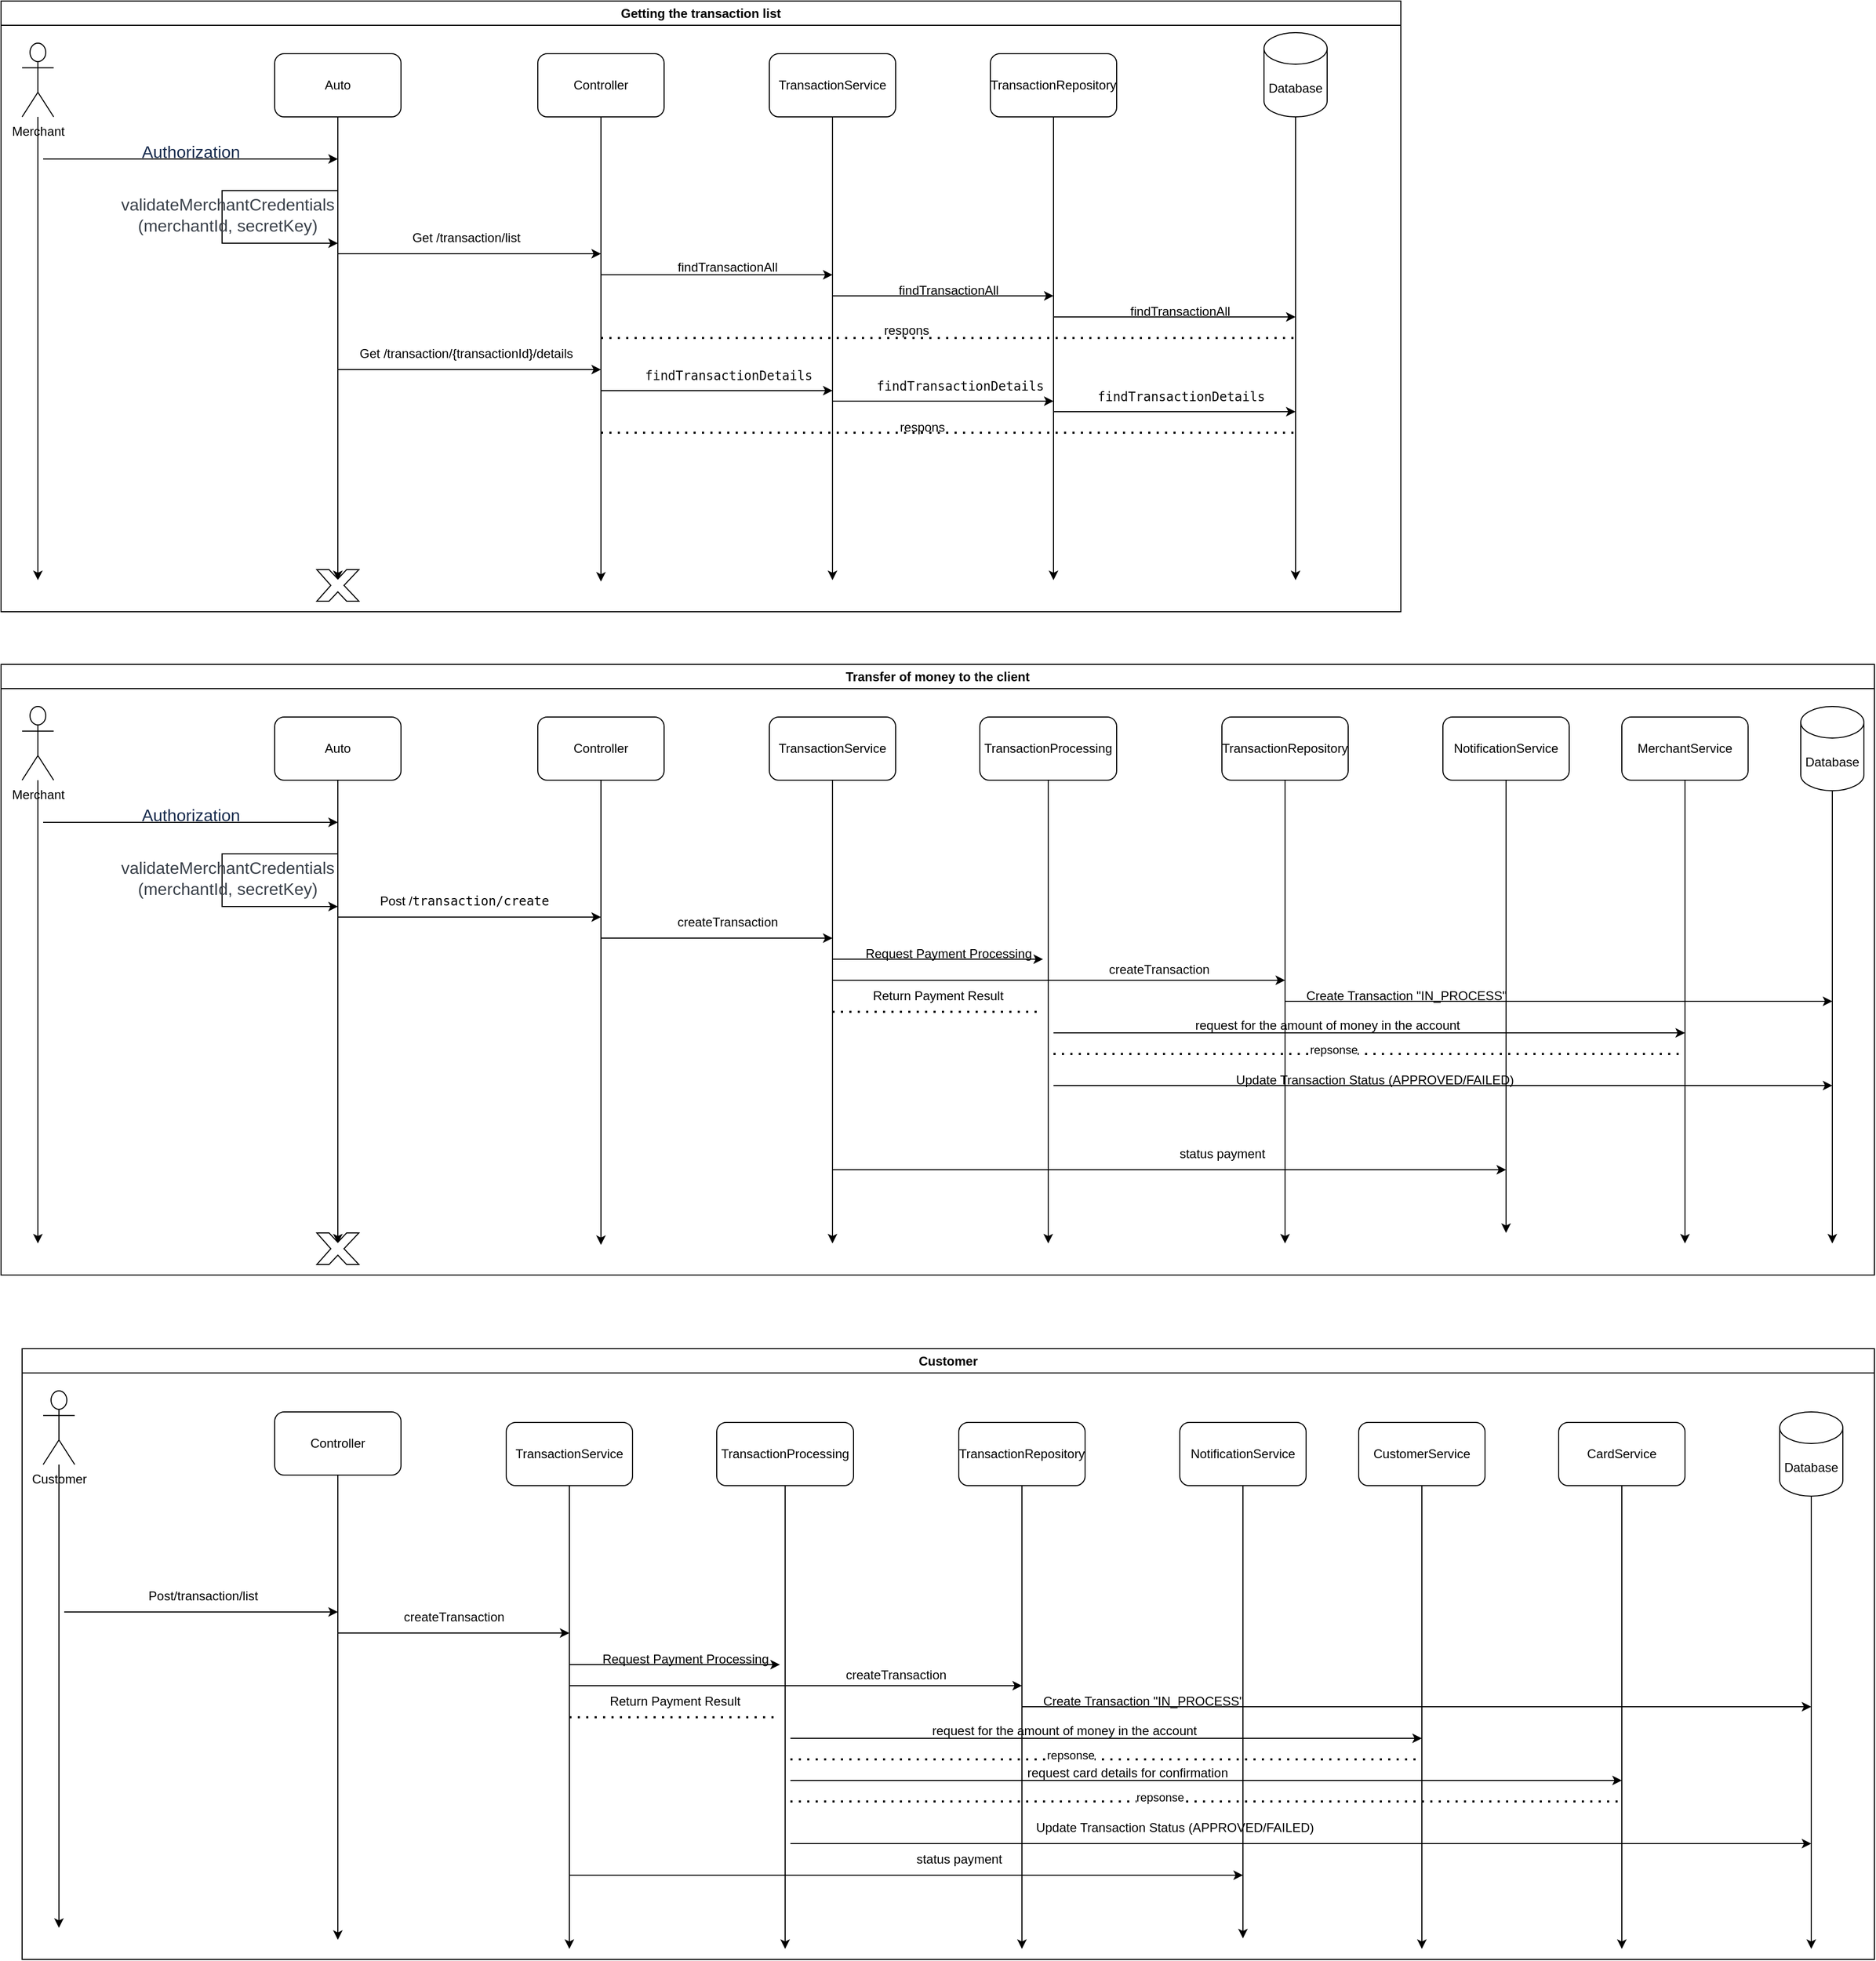 <mxfile version="24.4.10" type="github">
  <diagram name="Страница — 1" id="dck_PPNniWJRSvn3GiIa">
    <mxGraphModel dx="1960" dy="1187" grid="1" gridSize="10" guides="1" tooltips="1" connect="1" arrows="1" fold="1" page="1" pageScale="1" pageWidth="3300" pageHeight="4681" math="0" shadow="0">
      <root>
        <mxCell id="0" />
        <mxCell id="1" parent="0" />
        <mxCell id="N8myaAi9Uneec-U7RVz3-14" style="edgeStyle=orthogonalEdgeStyle;rounded=0;orthogonalLoop=1;jettySize=auto;html=1;" edge="1" parent="1" source="N8myaAi9Uneec-U7RVz3-1">
          <mxGeometry relative="1" as="geometry">
            <mxPoint x="590" y="561.379" as="targetPoint" />
          </mxGeometry>
        </mxCell>
        <mxCell id="N8myaAi9Uneec-U7RVz3-1" value="Controller" style="rounded=1;whiteSpace=wrap;html=1;" vertex="1" parent="1">
          <mxGeometry x="530" y="60" width="120" height="60" as="geometry" />
        </mxCell>
        <mxCell id="N8myaAi9Uneec-U7RVz3-8" style="edgeStyle=orthogonalEdgeStyle;rounded=0;orthogonalLoop=1;jettySize=auto;html=1;" edge="1" parent="1" source="N8myaAi9Uneec-U7RVz3-2">
          <mxGeometry relative="1" as="geometry">
            <mxPoint x="340" y="560" as="targetPoint" />
          </mxGeometry>
        </mxCell>
        <mxCell id="N8myaAi9Uneec-U7RVz3-2" value="Auto" style="rounded=1;whiteSpace=wrap;html=1;" vertex="1" parent="1">
          <mxGeometry x="280" y="60" width="120" height="60" as="geometry" />
        </mxCell>
        <mxCell id="N8myaAi9Uneec-U7RVz3-7" style="edgeStyle=orthogonalEdgeStyle;rounded=0;orthogonalLoop=1;jettySize=auto;html=1;" edge="1" parent="1" source="N8myaAi9Uneec-U7RVz3-3">
          <mxGeometry relative="1" as="geometry">
            <mxPoint x="55" y="560" as="targetPoint" />
          </mxGeometry>
        </mxCell>
        <mxCell id="N8myaAi9Uneec-U7RVz3-3" value="Merchant" style="shape=umlActor;verticalLabelPosition=bottom;verticalAlign=top;html=1;outlineConnect=0;" vertex="1" parent="1">
          <mxGeometry x="40" y="50" width="30" height="70" as="geometry" />
        </mxCell>
        <mxCell id="N8myaAi9Uneec-U7RVz3-9" value="" style="endArrow=classic;html=1;rounded=0;" edge="1" parent="1">
          <mxGeometry width="50" height="50" relative="1" as="geometry">
            <mxPoint x="60" y="160" as="sourcePoint" />
            <mxPoint x="340" y="160" as="targetPoint" />
          </mxGeometry>
        </mxCell>
        <mxCell id="N8myaAi9Uneec-U7RVz3-11" value="&lt;span style=&quot;font-size:12.0pt;line-height:&lt;br/&gt;115%;font-family:&amp;quot;Arial&amp;quot;,sans-serif;mso-fareast-font-family:Arial;color:#172B4D;&lt;br/&gt;mso-ansi-language:EN;mso-fareast-language:RU;mso-bidi-language:AR-SA&quot; lang=&quot;EN&quot;&gt;Authorization&lt;/span&gt;" style="text;html=1;align=center;verticalAlign=middle;resizable=0;points=[];autosize=1;strokeColor=none;fillColor=none;" vertex="1" parent="1">
          <mxGeometry x="140" y="138" width="120" height="30" as="geometry" />
        </mxCell>
        <mxCell id="N8myaAi9Uneec-U7RVz3-12" value="" style="endArrow=classic;html=1;rounded=0;" edge="1" parent="1">
          <mxGeometry width="50" height="50" relative="1" as="geometry">
            <mxPoint x="340" y="190" as="sourcePoint" />
            <mxPoint x="340" y="240" as="targetPoint" />
            <Array as="points">
              <mxPoint x="230" y="190" />
              <mxPoint x="230" y="210" />
              <mxPoint x="230" y="240" />
            </Array>
          </mxGeometry>
        </mxCell>
        <mxCell id="N8myaAi9Uneec-U7RVz3-13" value="&lt;span data-lucid-content=&quot;{&amp;quot;t&amp;quot;:&amp;quot;validateMerchantCredentials\n(merchantId, secretKey)&amp;quot;,&amp;quot;m&amp;quot;:[{&amp;quot;s&amp;quot;:0,&amp;quot;n&amp;quot;:&amp;quot;a&amp;quot;,&amp;quot;v&amp;quot;:&amp;quot;center&amp;quot;},{&amp;quot;s&amp;quot;:0,&amp;quot;n&amp;quot;:&amp;quot;s&amp;quot;,&amp;quot;v&amp;quot;:21.333,&amp;quot;e&amp;quot;:51},{&amp;quot;s&amp;quot;:28,&amp;quot;n&amp;quot;:&amp;quot;a&amp;quot;,&amp;quot;v&amp;quot;:&amp;quot;center&amp;quot;},{&amp;quot;s&amp;quot;:0,&amp;quot;n&amp;quot;:&amp;quot;c&amp;quot;,&amp;quot;v&amp;quot;:&amp;quot;#3a414aff&amp;quot;,&amp;quot;e&amp;quot;:51}]}&quot; data-lucid-type=&quot;application/vnd.lucid.text&quot;&gt;&lt;span style=&quot;color:#3a414a;font-size:16.0px;&quot;&gt;validateMerchantCredentials&lt;br&gt;&lt;/span&gt;&lt;span style=&quot;color:#3a414a;font-size:16.0px;&quot;&gt;(merchantId, secretKey)&lt;/span&gt;&lt;/span&gt;" style="text;html=1;align=center;verticalAlign=middle;resizable=0;points=[];autosize=1;strokeColor=none;fillColor=none;" vertex="1" parent="1">
          <mxGeometry x="120" y="188" width="230" height="50" as="geometry" />
        </mxCell>
        <mxCell id="N8myaAi9Uneec-U7RVz3-15" value="" style="endArrow=classic;html=1;rounded=0;" edge="1" parent="1">
          <mxGeometry width="50" height="50" relative="1" as="geometry">
            <mxPoint x="340" y="250" as="sourcePoint" />
            <mxPoint x="590" y="250" as="targetPoint" />
          </mxGeometry>
        </mxCell>
        <mxCell id="N8myaAi9Uneec-U7RVz3-16" value="&lt;div style=&quot;background-color: rgb(255, 255, 255);&quot;&gt;&lt;pre style=&quot;&quot;&gt;&lt;font style=&quot;&quot; face=&quot;Helvetica&quot;&gt; Get /transaction/list&lt;/font&gt;&lt;/pre&gt;&lt;/div&gt;" style="text;html=1;align=center;verticalAlign=middle;resizable=0;points=[];autosize=1;strokeColor=none;fillColor=none;" vertex="1" parent="1">
          <mxGeometry x="395" y="210" width="130" height="50" as="geometry" />
        </mxCell>
        <mxCell id="N8myaAi9Uneec-U7RVz3-18" style="edgeStyle=orthogonalEdgeStyle;rounded=0;orthogonalLoop=1;jettySize=auto;html=1;" edge="1" parent="1" source="N8myaAi9Uneec-U7RVz3-17">
          <mxGeometry relative="1" as="geometry">
            <mxPoint x="810" y="560" as="targetPoint" />
          </mxGeometry>
        </mxCell>
        <mxCell id="N8myaAi9Uneec-U7RVz3-17" value="TransactionService" style="rounded=1;whiteSpace=wrap;html=1;" vertex="1" parent="1">
          <mxGeometry x="750" y="60" width="120" height="60" as="geometry" />
        </mxCell>
        <mxCell id="N8myaAi9Uneec-U7RVz3-19" value="" style="endArrow=classic;html=1;rounded=0;" edge="1" parent="1">
          <mxGeometry width="50" height="50" relative="1" as="geometry">
            <mxPoint x="590" y="270" as="sourcePoint" />
            <mxPoint x="810" y="270" as="targetPoint" />
          </mxGeometry>
        </mxCell>
        <mxCell id="N8myaAi9Uneec-U7RVz3-20" value="findTransactionAll" style="text;html=1;align=center;verticalAlign=middle;resizable=0;points=[];autosize=1;strokeColor=none;fillColor=none;" vertex="1" parent="1">
          <mxGeometry x="650" y="248" width="120" height="30" as="geometry" />
        </mxCell>
        <mxCell id="N8myaAi9Uneec-U7RVz3-22" style="edgeStyle=orthogonalEdgeStyle;rounded=0;orthogonalLoop=1;jettySize=auto;html=1;" edge="1" parent="1" source="N8myaAi9Uneec-U7RVz3-21">
          <mxGeometry relative="1" as="geometry">
            <mxPoint x="1020" y="560" as="targetPoint" />
          </mxGeometry>
        </mxCell>
        <mxCell id="N8myaAi9Uneec-U7RVz3-21" value="TransactionRepository" style="rounded=1;whiteSpace=wrap;html=1;" vertex="1" parent="1">
          <mxGeometry x="960" y="60" width="120" height="60" as="geometry" />
        </mxCell>
        <mxCell id="N8myaAi9Uneec-U7RVz3-23" value="" style="endArrow=classic;html=1;rounded=0;" edge="1" parent="1">
          <mxGeometry width="50" height="50" relative="1" as="geometry">
            <mxPoint x="810" y="290" as="sourcePoint" />
            <mxPoint x="1020" y="290" as="targetPoint" />
          </mxGeometry>
        </mxCell>
        <mxCell id="N8myaAi9Uneec-U7RVz3-24" value="findTransactionAll" style="text;html=1;align=center;verticalAlign=middle;resizable=0;points=[];autosize=1;strokeColor=none;fillColor=none;" vertex="1" parent="1">
          <mxGeometry x="860" y="270" width="120" height="30" as="geometry" />
        </mxCell>
        <mxCell id="N8myaAi9Uneec-U7RVz3-26" style="edgeStyle=orthogonalEdgeStyle;rounded=0;orthogonalLoop=1;jettySize=auto;html=1;" edge="1" parent="1" source="N8myaAi9Uneec-U7RVz3-25">
          <mxGeometry relative="1" as="geometry">
            <mxPoint x="1250" y="560" as="targetPoint" />
          </mxGeometry>
        </mxCell>
        <mxCell id="N8myaAi9Uneec-U7RVz3-25" value="Database" style="shape=cylinder3;whiteSpace=wrap;html=1;boundedLbl=1;backgroundOutline=1;size=15;" vertex="1" parent="1">
          <mxGeometry x="1220" y="40" width="60" height="80" as="geometry" />
        </mxCell>
        <mxCell id="N8myaAi9Uneec-U7RVz3-27" value="" style="endArrow=classic;html=1;rounded=0;" edge="1" parent="1">
          <mxGeometry width="50" height="50" relative="1" as="geometry">
            <mxPoint x="1020" y="310" as="sourcePoint" />
            <mxPoint x="1250" y="310" as="targetPoint" />
          </mxGeometry>
        </mxCell>
        <mxCell id="N8myaAi9Uneec-U7RVz3-28" value="findTransactionAll" style="text;html=1;align=center;verticalAlign=middle;resizable=0;points=[];autosize=1;strokeColor=none;fillColor=none;" vertex="1" parent="1">
          <mxGeometry x="1080" y="290" width="120" height="30" as="geometry" />
        </mxCell>
        <mxCell id="N8myaAi9Uneec-U7RVz3-29" value="" style="endArrow=none;dashed=1;html=1;dashPattern=1 3;strokeWidth=2;rounded=0;" edge="1" parent="1">
          <mxGeometry width="50" height="50" relative="1" as="geometry">
            <mxPoint x="590" y="330" as="sourcePoint" />
            <mxPoint x="1250" y="330" as="targetPoint" />
          </mxGeometry>
        </mxCell>
        <mxCell id="N8myaAi9Uneec-U7RVz3-30" value="respons" style="text;html=1;align=center;verticalAlign=middle;resizable=0;points=[];autosize=1;strokeColor=none;fillColor=none;" vertex="1" parent="1">
          <mxGeometry x="845" y="308" width="70" height="30" as="geometry" />
        </mxCell>
        <mxCell id="N8myaAi9Uneec-U7RVz3-31" value="" style="endArrow=classic;html=1;rounded=0;" edge="1" parent="1">
          <mxGeometry width="50" height="50" relative="1" as="geometry">
            <mxPoint x="340" y="360" as="sourcePoint" />
            <mxPoint x="590" y="360" as="targetPoint" />
          </mxGeometry>
        </mxCell>
        <mxCell id="N8myaAi9Uneec-U7RVz3-32" value="&lt;span style=&quot;color: rgba(0, 0, 0, 0); font-family: monospace; font-size: 0px; text-align: start;&quot;&gt;%3CmxGraphModel%3E%3Croot%3E%3CmxCell%20id%3D%220%22%2F%3E%3CmxCell%20id%3D%221%22%20parent%3D%220%22%2F%3E%3CmxCell%20id%3D%222%22%20value%3D%22%26lt%3Bdiv%20style%3D%26quot%3Bbackground-color%3A%20rgb(255%2C%20255%2C%20255)%3B%26quot%3B%26gt%3B%26lt%3Bpre%20style%3D%26quot%3B%26quot%3B%26gt%3B%26lt%3Bfont%20style%3D%26quot%3B%26quot%3B%20face%3D%26quot%3BHelvetica%26quot%3B%26gt%3B%20Get%20%2Ftransaction%2Flist%26lt%3B%2Ffont%26gt%3B%26lt%3B%2Fpre%26gt%3B%26lt%3B%2Fdiv%26gt%3B%22%20style%3D%22text%3Bhtml%3D1%3Balign%3Dcenter%3BverticalAlign%3Dmiddle%3Bresizable%3D0%3Bpoints%3D%5B%5D%3Bautosize%3D1%3BstrokeColor%3Dnone%3BfillColor%3Dnone%3B%22%20vertex%3D%221%22%20parent%3D%221%22%3E%3CmxGeometry%20x%3D%22405%22%20y%3D%22370%22%20width%3D%22130%22%20height%3D%2250%22%20as%3D%22geometry%22%2F%3E%3C%2FmxCell%3E%3C%2Froot%3E%3C%2FmxGraphModel%3E&lt;/span&gt;" style="text;html=1;align=center;verticalAlign=middle;resizable=0;points=[];autosize=1;strokeColor=none;fillColor=none;" vertex="1" parent="1">
          <mxGeometry x="460" y="338" width="20" height="30" as="geometry" />
        </mxCell>
        <mxCell id="N8myaAi9Uneec-U7RVz3-33" value="&lt;div style=&quot;background-color: rgb(255, 255, 255);&quot;&gt;&lt;pre style=&quot;&quot;&gt;&lt;font face=&quot;Helvetica&quot;&gt; Get /transaction/{transactionId}/details&lt;/font&gt;&lt;/pre&gt;&lt;/div&gt;" style="text;html=1;align=center;verticalAlign=middle;resizable=0;points=[];autosize=1;strokeColor=none;fillColor=none;" vertex="1" parent="1">
          <mxGeometry x="345" y="320" width="230" height="50" as="geometry" />
        </mxCell>
        <mxCell id="N8myaAi9Uneec-U7RVz3-35" value="&lt;div style=&quot;background-color:#ffffff;color:#080808&quot;&gt;&lt;pre style=&quot;font-family:&#39;JetBrains Mono&#39;,monospace;font-size:9,8pt;&quot;&gt;findTransactionDetails&lt;/pre&gt;&lt;/div&gt;" style="text;whiteSpace=wrap;html=1;" vertex="1" parent="1">
          <mxGeometry x="630" y="340" width="180" height="60" as="geometry" />
        </mxCell>
        <mxCell id="N8myaAi9Uneec-U7RVz3-36" value="" style="endArrow=classic;html=1;rounded=0;" edge="1" parent="1">
          <mxGeometry width="50" height="50" relative="1" as="geometry">
            <mxPoint x="590" y="380" as="sourcePoint" />
            <mxPoint x="810" y="380" as="targetPoint" />
          </mxGeometry>
        </mxCell>
        <mxCell id="N8myaAi9Uneec-U7RVz3-37" value="&lt;div style=&quot;background-color:#ffffff;color:#080808&quot;&gt;&lt;pre style=&quot;font-family:&#39;JetBrains Mono&#39;,monospace;font-size:9,8pt;&quot;&gt;findTransactionDetails&lt;/pre&gt;&lt;/div&gt;" style="text;whiteSpace=wrap;html=1;" vertex="1" parent="1">
          <mxGeometry x="850" y="350" width="150" height="60" as="geometry" />
        </mxCell>
        <mxCell id="N8myaAi9Uneec-U7RVz3-38" value="" style="endArrow=classic;html=1;rounded=0;" edge="1" parent="1">
          <mxGeometry width="50" height="50" relative="1" as="geometry">
            <mxPoint x="810" y="390" as="sourcePoint" />
            <mxPoint x="1020" y="390" as="targetPoint" />
          </mxGeometry>
        </mxCell>
        <mxCell id="N8myaAi9Uneec-U7RVz3-39" value="&lt;div style=&quot;background-color:#ffffff;color:#080808&quot;&gt;&lt;pre style=&quot;font-family:&#39;JetBrains Mono&#39;,monospace;font-size:9,8pt;&quot;&gt;findTransactionDetails&lt;/pre&gt;&lt;/div&gt;" style="text;whiteSpace=wrap;html=1;" vertex="1" parent="1">
          <mxGeometry x="1060" y="360" width="180" height="60" as="geometry" />
        </mxCell>
        <mxCell id="N8myaAi9Uneec-U7RVz3-40" value="" style="endArrow=classic;html=1;rounded=0;" edge="1" parent="1">
          <mxGeometry width="50" height="50" relative="1" as="geometry">
            <mxPoint x="1020" y="400" as="sourcePoint" />
            <mxPoint x="1250" y="400" as="targetPoint" />
          </mxGeometry>
        </mxCell>
        <mxCell id="N8myaAi9Uneec-U7RVz3-41" value="" style="endArrow=none;dashed=1;html=1;dashPattern=1 3;strokeWidth=2;rounded=0;" edge="1" parent="1">
          <mxGeometry width="50" height="50" relative="1" as="geometry">
            <mxPoint x="590" y="420" as="sourcePoint" />
            <mxPoint x="1250" y="420" as="targetPoint" />
          </mxGeometry>
        </mxCell>
        <mxCell id="N8myaAi9Uneec-U7RVz3-42" value="respons" style="text;html=1;align=center;verticalAlign=middle;resizable=0;points=[];autosize=1;strokeColor=none;fillColor=none;" vertex="1" parent="1">
          <mxGeometry x="860" y="400" width="70" height="30" as="geometry" />
        </mxCell>
        <mxCell id="N8myaAi9Uneec-U7RVz3-44" value="" style="verticalLabelPosition=bottom;verticalAlign=top;html=1;shape=mxgraph.basic.x" vertex="1" parent="1">
          <mxGeometry x="320" y="550" width="40" height="30" as="geometry" />
        </mxCell>
        <mxCell id="N8myaAi9Uneec-U7RVz3-47" value="Getting the transaction list" style="swimlane;whiteSpace=wrap;html=1;" vertex="1" parent="1">
          <mxGeometry x="20" y="10" width="1330" height="580" as="geometry" />
        </mxCell>
        <mxCell id="N8myaAi9Uneec-U7RVz3-87" style="edgeStyle=orthogonalEdgeStyle;rounded=0;orthogonalLoop=1;jettySize=auto;html=1;" edge="1" parent="1" source="N8myaAi9Uneec-U7RVz3-88">
          <mxGeometry relative="1" as="geometry">
            <mxPoint x="590" y="1191.379" as="targetPoint" />
          </mxGeometry>
        </mxCell>
        <mxCell id="N8myaAi9Uneec-U7RVz3-88" value="Controller" style="rounded=1;whiteSpace=wrap;html=1;" vertex="1" parent="1">
          <mxGeometry x="530" y="690" width="120" height="60" as="geometry" />
        </mxCell>
        <mxCell id="N8myaAi9Uneec-U7RVz3-89" style="edgeStyle=orthogonalEdgeStyle;rounded=0;orthogonalLoop=1;jettySize=auto;html=1;" edge="1" parent="1" source="N8myaAi9Uneec-U7RVz3-90">
          <mxGeometry relative="1" as="geometry">
            <mxPoint x="340" y="1190" as="targetPoint" />
          </mxGeometry>
        </mxCell>
        <mxCell id="N8myaAi9Uneec-U7RVz3-90" value="Auto" style="rounded=1;whiteSpace=wrap;html=1;" vertex="1" parent="1">
          <mxGeometry x="280" y="690" width="120" height="60" as="geometry" />
        </mxCell>
        <mxCell id="N8myaAi9Uneec-U7RVz3-91" style="edgeStyle=orthogonalEdgeStyle;rounded=0;orthogonalLoop=1;jettySize=auto;html=1;" edge="1" parent="1" source="N8myaAi9Uneec-U7RVz3-92">
          <mxGeometry relative="1" as="geometry">
            <mxPoint x="55" y="1190" as="targetPoint" />
          </mxGeometry>
        </mxCell>
        <mxCell id="N8myaAi9Uneec-U7RVz3-92" value="Merchant" style="shape=umlActor;verticalLabelPosition=bottom;verticalAlign=top;html=1;outlineConnect=0;" vertex="1" parent="1">
          <mxGeometry x="40" y="680" width="30" height="70" as="geometry" />
        </mxCell>
        <mxCell id="N8myaAi9Uneec-U7RVz3-93" value="" style="endArrow=classic;html=1;rounded=0;" edge="1" parent="1">
          <mxGeometry width="50" height="50" relative="1" as="geometry">
            <mxPoint x="60" y="790" as="sourcePoint" />
            <mxPoint x="340" y="790" as="targetPoint" />
          </mxGeometry>
        </mxCell>
        <mxCell id="N8myaAi9Uneec-U7RVz3-94" value="&lt;span style=&quot;font-size:12.0pt;line-height:&lt;br/&gt;115%;font-family:&amp;quot;Arial&amp;quot;,sans-serif;mso-fareast-font-family:Arial;color:#172B4D;&lt;br/&gt;mso-ansi-language:EN;mso-fareast-language:RU;mso-bidi-language:AR-SA&quot; lang=&quot;EN&quot;&gt;Authorization&lt;/span&gt;" style="text;html=1;align=center;verticalAlign=middle;resizable=0;points=[];autosize=1;strokeColor=none;fillColor=none;" vertex="1" parent="1">
          <mxGeometry x="140" y="768" width="120" height="30" as="geometry" />
        </mxCell>
        <mxCell id="N8myaAi9Uneec-U7RVz3-95" value="" style="endArrow=classic;html=1;rounded=0;" edge="1" parent="1">
          <mxGeometry width="50" height="50" relative="1" as="geometry">
            <mxPoint x="340" y="820" as="sourcePoint" />
            <mxPoint x="340" y="870" as="targetPoint" />
            <Array as="points">
              <mxPoint x="230" y="820" />
              <mxPoint x="230" y="840" />
              <mxPoint x="230" y="870" />
            </Array>
          </mxGeometry>
        </mxCell>
        <mxCell id="N8myaAi9Uneec-U7RVz3-96" value="&lt;span data-lucid-content=&quot;{&amp;quot;t&amp;quot;:&amp;quot;validateMerchantCredentials\n(merchantId, secretKey)&amp;quot;,&amp;quot;m&amp;quot;:[{&amp;quot;s&amp;quot;:0,&amp;quot;n&amp;quot;:&amp;quot;a&amp;quot;,&amp;quot;v&amp;quot;:&amp;quot;center&amp;quot;},{&amp;quot;s&amp;quot;:0,&amp;quot;n&amp;quot;:&amp;quot;s&amp;quot;,&amp;quot;v&amp;quot;:21.333,&amp;quot;e&amp;quot;:51},{&amp;quot;s&amp;quot;:28,&amp;quot;n&amp;quot;:&amp;quot;a&amp;quot;,&amp;quot;v&amp;quot;:&amp;quot;center&amp;quot;},{&amp;quot;s&amp;quot;:0,&amp;quot;n&amp;quot;:&amp;quot;c&amp;quot;,&amp;quot;v&amp;quot;:&amp;quot;#3a414aff&amp;quot;,&amp;quot;e&amp;quot;:51}]}&quot; data-lucid-type=&quot;application/vnd.lucid.text&quot;&gt;&lt;span style=&quot;color:#3a414a;font-size:16.0px;&quot;&gt;validateMerchantCredentials&lt;br&gt;&lt;/span&gt;&lt;span style=&quot;color:#3a414a;font-size:16.0px;&quot;&gt;(merchantId, secretKey)&lt;/span&gt;&lt;/span&gt;" style="text;html=1;align=center;verticalAlign=middle;resizable=0;points=[];autosize=1;strokeColor=none;fillColor=none;" vertex="1" parent="1">
          <mxGeometry x="120" y="818" width="230" height="50" as="geometry" />
        </mxCell>
        <mxCell id="N8myaAi9Uneec-U7RVz3-97" value="" style="endArrow=classic;html=1;rounded=0;" edge="1" parent="1">
          <mxGeometry width="50" height="50" relative="1" as="geometry">
            <mxPoint x="340" y="880" as="sourcePoint" />
            <mxPoint x="590" y="880" as="targetPoint" />
          </mxGeometry>
        </mxCell>
        <mxCell id="N8myaAi9Uneec-U7RVz3-98" value="&lt;div style=&quot;background-color: rgb(255, 255, 255);&quot;&gt;&lt;pre style=&quot;&quot;&gt;&lt;font face=&quot;Helvetica&quot;&gt;Post /&lt;/font&gt;transaction/create&lt;/pre&gt;&lt;/div&gt;" style="text;html=1;align=center;verticalAlign=middle;resizable=0;points=[];autosize=1;strokeColor=none;fillColor=none;" vertex="1" parent="1">
          <mxGeometry x="375" y="840" width="170" height="50" as="geometry" />
        </mxCell>
        <mxCell id="N8myaAi9Uneec-U7RVz3-99" style="edgeStyle=orthogonalEdgeStyle;rounded=0;orthogonalLoop=1;jettySize=auto;html=1;" edge="1" parent="1" source="N8myaAi9Uneec-U7RVz3-100">
          <mxGeometry relative="1" as="geometry">
            <mxPoint x="810" y="1190" as="targetPoint" />
          </mxGeometry>
        </mxCell>
        <mxCell id="N8myaAi9Uneec-U7RVz3-100" value="TransactionService" style="rounded=1;whiteSpace=wrap;html=1;" vertex="1" parent="1">
          <mxGeometry x="750" y="690" width="120" height="60" as="geometry" />
        </mxCell>
        <mxCell id="N8myaAi9Uneec-U7RVz3-101" value="" style="endArrow=classic;html=1;rounded=0;" edge="1" parent="1">
          <mxGeometry width="50" height="50" relative="1" as="geometry">
            <mxPoint x="590" y="900" as="sourcePoint" />
            <mxPoint x="810" y="900" as="targetPoint" />
          </mxGeometry>
        </mxCell>
        <mxCell id="N8myaAi9Uneec-U7RVz3-103" style="edgeStyle=orthogonalEdgeStyle;rounded=0;orthogonalLoop=1;jettySize=auto;html=1;" edge="1" parent="1" source="N8myaAi9Uneec-U7RVz3-104">
          <mxGeometry relative="1" as="geometry">
            <mxPoint x="1015" y="1190" as="targetPoint" />
            <Array as="points">
              <mxPoint x="1015" y="1190" />
            </Array>
          </mxGeometry>
        </mxCell>
        <mxCell id="N8myaAi9Uneec-U7RVz3-104" value="TransactionProcessing" style="rounded=1;whiteSpace=wrap;html=1;" vertex="1" parent="1">
          <mxGeometry x="950" y="690" width="130" height="60" as="geometry" />
        </mxCell>
        <mxCell id="N8myaAi9Uneec-U7RVz3-105" value="" style="endArrow=classic;html=1;rounded=0;" edge="1" parent="1">
          <mxGeometry width="50" height="50" relative="1" as="geometry">
            <mxPoint x="810" y="920" as="sourcePoint" />
            <mxPoint x="1010" y="920" as="targetPoint" />
          </mxGeometry>
        </mxCell>
        <mxCell id="N8myaAi9Uneec-U7RVz3-106" value="Request Payment Processing" style="text;html=1;align=center;verticalAlign=middle;resizable=0;points=[];autosize=1;strokeColor=none;fillColor=none;" vertex="1" parent="1">
          <mxGeometry x="830" y="900" width="180" height="30" as="geometry" />
        </mxCell>
        <mxCell id="N8myaAi9Uneec-U7RVz3-109" value="" style="endArrow=classic;html=1;rounded=0;" edge="1" parent="1">
          <mxGeometry width="50" height="50" relative="1" as="geometry">
            <mxPoint x="810" y="940" as="sourcePoint" />
            <mxPoint x="1240" y="940" as="targetPoint" />
          </mxGeometry>
        </mxCell>
        <mxCell id="N8myaAi9Uneec-U7RVz3-124" value="" style="verticalLabelPosition=bottom;verticalAlign=top;html=1;shape=mxgraph.basic.x" vertex="1" parent="1">
          <mxGeometry x="320" y="1180" width="40" height="30" as="geometry" />
        </mxCell>
        <mxCell id="N8myaAi9Uneec-U7RVz3-125" value="Transfer of money to the client" style="swimlane;whiteSpace=wrap;html=1;" vertex="1" parent="1">
          <mxGeometry x="20" y="640" width="1780" height="580" as="geometry" />
        </mxCell>
        <mxCell id="N8myaAi9Uneec-U7RVz3-102" value="&lt;div style=&quot;background-color:#ffffff;color:#080808&quot;&gt;&lt;pre style=&quot;&quot;&gt;&lt;font face=&quot;Helvetica&quot;&gt;createTransaction&lt;/font&gt;&lt;/pre&gt;&lt;/div&gt;" style="text;html=1;align=center;verticalAlign=middle;resizable=0;points=[];autosize=1;strokeColor=none;fillColor=none;" vertex="1" parent="N8myaAi9Uneec-U7RVz3-125">
          <mxGeometry x="630" y="220" width="120" height="50" as="geometry" />
        </mxCell>
        <mxCell id="N8myaAi9Uneec-U7RVz3-107" style="edgeStyle=orthogonalEdgeStyle;rounded=0;orthogonalLoop=1;jettySize=auto;html=1;exitX=0.5;exitY=1;exitDx=0;exitDy=0;exitPerimeter=0;" edge="1" parent="N8myaAi9Uneec-U7RVz3-125" source="N8myaAi9Uneec-U7RVz3-108">
          <mxGeometry relative="1" as="geometry">
            <mxPoint x="1740" y="550" as="targetPoint" />
            <mxPoint x="1449.58" y="130" as="sourcePoint" />
          </mxGeometry>
        </mxCell>
        <mxCell id="N8myaAi9Uneec-U7RVz3-108" value="Database" style="shape=cylinder3;whiteSpace=wrap;html=1;boundedLbl=1;backgroundOutline=1;size=15;" vertex="1" parent="N8myaAi9Uneec-U7RVz3-125">
          <mxGeometry x="1710" y="40" width="60" height="80" as="geometry" />
        </mxCell>
        <mxCell id="N8myaAi9Uneec-U7RVz3-127" style="edgeStyle=orthogonalEdgeStyle;rounded=0;orthogonalLoop=1;jettySize=auto;html=1;" edge="1" parent="N8myaAi9Uneec-U7RVz3-125" source="N8myaAi9Uneec-U7RVz3-126">
          <mxGeometry relative="1" as="geometry">
            <mxPoint x="1220" y="550" as="targetPoint" />
          </mxGeometry>
        </mxCell>
        <mxCell id="N8myaAi9Uneec-U7RVz3-126" value="TransactionRepository" style="rounded=1;whiteSpace=wrap;html=1;" vertex="1" parent="N8myaAi9Uneec-U7RVz3-125">
          <mxGeometry x="1160" y="50" width="120" height="60" as="geometry" />
        </mxCell>
        <mxCell id="N8myaAi9Uneec-U7RVz3-128" value="Create Transaction &quot;IN_PROCESS&quot;" style="text;html=1;align=center;verticalAlign=middle;resizable=0;points=[];autosize=1;strokeColor=none;fillColor=none;" vertex="1" parent="N8myaAi9Uneec-U7RVz3-125">
          <mxGeometry x="1230" y="300" width="210" height="30" as="geometry" />
        </mxCell>
        <mxCell id="N8myaAi9Uneec-U7RVz3-129" value="" style="endArrow=classic;html=1;rounded=0;" edge="1" parent="N8myaAi9Uneec-U7RVz3-125">
          <mxGeometry width="50" height="50" relative="1" as="geometry">
            <mxPoint x="1220" y="320" as="sourcePoint" />
            <mxPoint x="1740" y="320" as="targetPoint" />
          </mxGeometry>
        </mxCell>
        <mxCell id="N8myaAi9Uneec-U7RVz3-110" value="&lt;pre style=&quot;color: rgb(8, 8, 8);&quot;&gt;&lt;font face=&quot;Helvetica&quot;&gt;createTransaction&lt;/font&gt;&lt;/pre&gt;" style="text;html=1;align=center;verticalAlign=middle;resizable=0;points=[];autosize=1;strokeColor=none;fillColor=none;" vertex="1" parent="N8myaAi9Uneec-U7RVz3-125">
          <mxGeometry x="1040" y="265" width="120" height="50" as="geometry" />
        </mxCell>
        <mxCell id="N8myaAi9Uneec-U7RVz3-132" style="edgeStyle=orthogonalEdgeStyle;rounded=0;orthogonalLoop=1;jettySize=auto;html=1;" edge="1" parent="N8myaAi9Uneec-U7RVz3-125" source="N8myaAi9Uneec-U7RVz3-131">
          <mxGeometry relative="1" as="geometry">
            <mxPoint x="1430" y="540" as="targetPoint" />
          </mxGeometry>
        </mxCell>
        <mxCell id="N8myaAi9Uneec-U7RVz3-131" value="NotificationService" style="rounded=1;whiteSpace=wrap;html=1;" vertex="1" parent="N8myaAi9Uneec-U7RVz3-125">
          <mxGeometry x="1370" y="50" width="120" height="60" as="geometry" />
        </mxCell>
        <mxCell id="N8myaAi9Uneec-U7RVz3-133" value="" style="endArrow=classic;html=1;rounded=0;" edge="1" parent="N8myaAi9Uneec-U7RVz3-125">
          <mxGeometry width="50" height="50" relative="1" as="geometry">
            <mxPoint x="790" y="480" as="sourcePoint" />
            <mxPoint x="1430" y="480" as="targetPoint" />
          </mxGeometry>
        </mxCell>
        <mxCell id="N8myaAi9Uneec-U7RVz3-141" style="edgeStyle=orthogonalEdgeStyle;rounded=0;orthogonalLoop=1;jettySize=auto;html=1;" edge="1" parent="N8myaAi9Uneec-U7RVz3-125" source="N8myaAi9Uneec-U7RVz3-140">
          <mxGeometry relative="1" as="geometry">
            <mxPoint x="1600" y="550" as="targetPoint" />
          </mxGeometry>
        </mxCell>
        <mxCell id="N8myaAi9Uneec-U7RVz3-140" value="MerchantService" style="rounded=1;whiteSpace=wrap;html=1;" vertex="1" parent="N8myaAi9Uneec-U7RVz3-125">
          <mxGeometry x="1540" y="50" width="120" height="60" as="geometry" />
        </mxCell>
        <mxCell id="N8myaAi9Uneec-U7RVz3-134" value="status payment" style="text;html=1;align=center;verticalAlign=middle;resizable=0;points=[];autosize=1;strokeColor=none;fillColor=none;" vertex="1" parent="N8myaAi9Uneec-U7RVz3-125">
          <mxGeometry x="1110" y="450" width="100" height="30" as="geometry" />
        </mxCell>
        <mxCell id="N8myaAi9Uneec-U7RVz3-146" value="" style="endArrow=classic;html=1;rounded=0;" edge="1" parent="N8myaAi9Uneec-U7RVz3-125">
          <mxGeometry width="50" height="50" relative="1" as="geometry">
            <mxPoint x="1000" y="400" as="sourcePoint" />
            <mxPoint x="1740" y="400" as="targetPoint" />
          </mxGeometry>
        </mxCell>
        <mxCell id="N8myaAi9Uneec-U7RVz3-148" value="Update Transaction Status (APPROVED/FAILED)" style="text;html=1;align=center;verticalAlign=middle;resizable=0;points=[];autosize=1;strokeColor=none;fillColor=none;" vertex="1" parent="N8myaAi9Uneec-U7RVz3-125">
          <mxGeometry x="1160" y="380" width="290" height="30" as="geometry" />
        </mxCell>
        <mxCell id="N8myaAi9Uneec-U7RVz3-149" value="" style="endArrow=none;dashed=1;html=1;dashPattern=1 3;strokeWidth=2;rounded=0;" edge="1" parent="N8myaAi9Uneec-U7RVz3-125">
          <mxGeometry width="50" height="50" relative="1" as="geometry">
            <mxPoint x="790" y="330" as="sourcePoint" />
            <mxPoint x="990" y="330" as="targetPoint" />
            <Array as="points">
              <mxPoint x="900" y="330" />
            </Array>
          </mxGeometry>
        </mxCell>
        <mxCell id="N8myaAi9Uneec-U7RVz3-150" value="Return Payment Result" style="text;html=1;align=center;verticalAlign=middle;resizable=0;points=[];autosize=1;strokeColor=none;fillColor=none;" vertex="1" parent="N8myaAi9Uneec-U7RVz3-125">
          <mxGeometry x="815" y="300" width="150" height="30" as="geometry" />
        </mxCell>
        <mxCell id="N8myaAi9Uneec-U7RVz3-142" value="" style="endArrow=classic;html=1;rounded=0;" edge="1" parent="1">
          <mxGeometry width="50" height="50" relative="1" as="geometry">
            <mxPoint x="1020" y="990" as="sourcePoint" />
            <mxPoint x="1620" y="990" as="targetPoint" />
          </mxGeometry>
        </mxCell>
        <mxCell id="N8myaAi9Uneec-U7RVz3-143" value="request for the amount of money in the account" style="text;html=1;align=center;verticalAlign=middle;resizable=0;points=[];autosize=1;strokeColor=none;fillColor=none;" vertex="1" parent="1">
          <mxGeometry x="1145" y="968" width="270" height="30" as="geometry" />
        </mxCell>
        <mxCell id="N8myaAi9Uneec-U7RVz3-144" value="" style="endArrow=none;dashed=1;html=1;dashPattern=1 3;strokeWidth=2;rounded=0;" edge="1" parent="1">
          <mxGeometry width="50" height="50" relative="1" as="geometry">
            <mxPoint x="1020" y="1010" as="sourcePoint" />
            <mxPoint x="1620" y="1010" as="targetPoint" />
          </mxGeometry>
        </mxCell>
        <mxCell id="N8myaAi9Uneec-U7RVz3-145" value="repsonse" style="edgeLabel;html=1;align=center;verticalAlign=middle;resizable=0;points=[];" vertex="1" connectable="0" parent="N8myaAi9Uneec-U7RVz3-144">
          <mxGeometry x="-0.113" y="4" relative="1" as="geometry">
            <mxPoint as="offset" />
          </mxGeometry>
        </mxCell>
        <mxCell id="N8myaAi9Uneec-U7RVz3-156" style="edgeStyle=orthogonalEdgeStyle;rounded=0;orthogonalLoop=1;jettySize=auto;html=1;" edge="1" parent="1" source="N8myaAi9Uneec-U7RVz3-157">
          <mxGeometry relative="1" as="geometry">
            <mxPoint x="75" y="1840" as="targetPoint" />
          </mxGeometry>
        </mxCell>
        <mxCell id="N8myaAi9Uneec-U7RVz3-157" value="Customer" style="shape=umlActor;verticalLabelPosition=bottom;verticalAlign=top;html=1;outlineConnect=0;" vertex="1" parent="1">
          <mxGeometry x="60" y="1330" width="30" height="70" as="geometry" />
        </mxCell>
        <mxCell id="N8myaAi9Uneec-U7RVz3-190" value="Customer" style="swimlane;whiteSpace=wrap;html=1;" vertex="1" parent="1">
          <mxGeometry x="40" y="1290" width="1760" height="580" as="geometry" />
        </mxCell>
        <mxCell id="N8myaAi9Uneec-U7RVz3-152" style="edgeStyle=orthogonalEdgeStyle;rounded=0;orthogonalLoop=1;jettySize=auto;html=1;" edge="1" parent="N8myaAi9Uneec-U7RVz3-190" source="N8myaAi9Uneec-U7RVz3-153">
          <mxGeometry relative="1" as="geometry">
            <mxPoint x="300" y="561.379" as="targetPoint" />
          </mxGeometry>
        </mxCell>
        <mxCell id="N8myaAi9Uneec-U7RVz3-153" value="Controller" style="rounded=1;whiteSpace=wrap;html=1;" vertex="1" parent="N8myaAi9Uneec-U7RVz3-190">
          <mxGeometry x="240" y="60" width="120" height="60" as="geometry" />
        </mxCell>
        <mxCell id="N8myaAi9Uneec-U7RVz3-162" value="" style="endArrow=classic;html=1;rounded=0;" edge="1" parent="N8myaAi9Uneec-U7RVz3-190">
          <mxGeometry width="50" height="50" relative="1" as="geometry">
            <mxPoint x="40" y="250" as="sourcePoint" />
            <mxPoint x="300" y="250" as="targetPoint" />
          </mxGeometry>
        </mxCell>
        <mxCell id="N8myaAi9Uneec-U7RVz3-163" value="&lt;div style=&quot;background-color: rgb(255, 255, 255);&quot;&gt;&lt;pre style=&quot;&quot;&gt;&lt;font style=&quot;&quot; face=&quot;Helvetica&quot;&gt; Post/transaction/list&lt;/font&gt;&lt;/pre&gt;&lt;/div&gt;" style="text;html=1;align=center;verticalAlign=middle;resizable=0;points=[];autosize=1;strokeColor=none;fillColor=none;" vertex="1" parent="N8myaAi9Uneec-U7RVz3-190">
          <mxGeometry x="105" y="210" width="130" height="50" as="geometry" />
        </mxCell>
        <mxCell id="N8myaAi9Uneec-U7RVz3-166" value="" style="endArrow=classic;html=1;rounded=0;" edge="1" parent="N8myaAi9Uneec-U7RVz3-190">
          <mxGeometry width="50" height="50" relative="1" as="geometry">
            <mxPoint x="300" y="270" as="sourcePoint" />
            <mxPoint x="520" y="270" as="targetPoint" />
          </mxGeometry>
        </mxCell>
        <mxCell id="N8myaAi9Uneec-U7RVz3-179" value="&lt;span style=&quot;color: rgba(0, 0, 0, 0); font-family: monospace; font-size: 0px; text-align: start;&quot;&gt;%3CmxGraphModel%3E%3Croot%3E%3CmxCell%20id%3D%220%22%2F%3E%3CmxCell%20id%3D%221%22%20parent%3D%220%22%2F%3E%3CmxCell%20id%3D%222%22%20value%3D%22%26lt%3Bdiv%20style%3D%26quot%3Bbackground-color%3A%20rgb(255%2C%20255%2C%20255)%3B%26quot%3B%26gt%3B%26lt%3Bpre%20style%3D%26quot%3B%26quot%3B%26gt%3B%26lt%3Bfont%20style%3D%26quot%3B%26quot%3B%20face%3D%26quot%3BHelvetica%26quot%3B%26gt%3B%20Get%20%2Ftransaction%2Flist%26lt%3B%2Ffont%26gt%3B%26lt%3B%2Fpre%26gt%3B%26lt%3B%2Fdiv%26gt%3B%22%20style%3D%22text%3Bhtml%3D1%3Balign%3Dcenter%3BverticalAlign%3Dmiddle%3Bresizable%3D0%3Bpoints%3D%5B%5D%3Bautosize%3D1%3BstrokeColor%3Dnone%3BfillColor%3Dnone%3B%22%20vertex%3D%221%22%20parent%3D%221%22%3E%3CmxGeometry%20x%3D%22405%22%20y%3D%22370%22%20width%3D%22130%22%20height%3D%2250%22%20as%3D%22geometry%22%2F%3E%3C%2FmxCell%3E%3C%2Froot%3E%3C%2FmxGraphModel%3E&lt;/span&gt;" style="text;html=1;align=center;verticalAlign=middle;resizable=0;points=[];autosize=1;strokeColor=none;fillColor=none;" vertex="1" parent="N8myaAi9Uneec-U7RVz3-190">
          <mxGeometry x="170" y="338" width="20" height="30" as="geometry" />
        </mxCell>
        <mxCell id="N8myaAi9Uneec-U7RVz3-191" value="&lt;div style=&quot;background-color:#ffffff;color:#080808&quot;&gt;&lt;pre style=&quot;&quot;&gt;&lt;font face=&quot;Helvetica&quot;&gt;createTransaction&lt;/font&gt;&lt;/pre&gt;&lt;/div&gt;" style="text;html=1;align=center;verticalAlign=middle;resizable=0;points=[];autosize=1;strokeColor=none;fillColor=none;" vertex="1" parent="N8myaAi9Uneec-U7RVz3-190">
          <mxGeometry x="350" y="230" width="120" height="50" as="geometry" />
        </mxCell>
        <mxCell id="N8myaAi9Uneec-U7RVz3-192" style="edgeStyle=orthogonalEdgeStyle;rounded=0;orthogonalLoop=1;jettySize=auto;html=1;" edge="1" parent="N8myaAi9Uneec-U7RVz3-190" source="N8myaAi9Uneec-U7RVz3-193">
          <mxGeometry relative="1" as="geometry">
            <mxPoint x="520" y="570" as="targetPoint" />
          </mxGeometry>
        </mxCell>
        <mxCell id="N8myaAi9Uneec-U7RVz3-193" value="TransactionService" style="rounded=1;whiteSpace=wrap;html=1;" vertex="1" parent="N8myaAi9Uneec-U7RVz3-190">
          <mxGeometry x="460" y="70" width="120" height="60" as="geometry" />
        </mxCell>
        <mxCell id="N8myaAi9Uneec-U7RVz3-194" style="edgeStyle=orthogonalEdgeStyle;rounded=0;orthogonalLoop=1;jettySize=auto;html=1;" edge="1" parent="N8myaAi9Uneec-U7RVz3-190" source="N8myaAi9Uneec-U7RVz3-195">
          <mxGeometry relative="1" as="geometry">
            <mxPoint x="725" y="570" as="targetPoint" />
            <Array as="points">
              <mxPoint x="725" y="570" />
            </Array>
          </mxGeometry>
        </mxCell>
        <mxCell id="N8myaAi9Uneec-U7RVz3-195" value="TransactionProcessing" style="rounded=1;whiteSpace=wrap;html=1;" vertex="1" parent="N8myaAi9Uneec-U7RVz3-190">
          <mxGeometry x="660" y="70" width="130" height="60" as="geometry" />
        </mxCell>
        <mxCell id="N8myaAi9Uneec-U7RVz3-196" value="" style="endArrow=classic;html=1;rounded=0;" edge="1" parent="N8myaAi9Uneec-U7RVz3-190">
          <mxGeometry width="50" height="50" relative="1" as="geometry">
            <mxPoint x="520" y="300" as="sourcePoint" />
            <mxPoint x="720" y="300" as="targetPoint" />
          </mxGeometry>
        </mxCell>
        <mxCell id="N8myaAi9Uneec-U7RVz3-197" value="Request Payment Processing" style="text;html=1;align=center;verticalAlign=middle;resizable=0;points=[];autosize=1;strokeColor=none;fillColor=none;" vertex="1" parent="N8myaAi9Uneec-U7RVz3-190">
          <mxGeometry x="540" y="280" width="180" height="30" as="geometry" />
        </mxCell>
        <mxCell id="N8myaAi9Uneec-U7RVz3-198" value="" style="endArrow=classic;html=1;rounded=0;" edge="1" parent="N8myaAi9Uneec-U7RVz3-190">
          <mxGeometry width="50" height="50" relative="1" as="geometry">
            <mxPoint x="520" y="320" as="sourcePoint" />
            <mxPoint x="950" y="320" as="targetPoint" />
          </mxGeometry>
        </mxCell>
        <mxCell id="N8myaAi9Uneec-U7RVz3-199" style="edgeStyle=orthogonalEdgeStyle;rounded=0;orthogonalLoop=1;jettySize=auto;html=1;exitX=0.5;exitY=1;exitDx=0;exitDy=0;exitPerimeter=0;" edge="1" parent="N8myaAi9Uneec-U7RVz3-190" source="N8myaAi9Uneec-U7RVz3-200">
          <mxGeometry relative="1" as="geometry">
            <mxPoint x="1700" y="570" as="targetPoint" />
            <mxPoint x="1179.58" y="150" as="sourcePoint" />
          </mxGeometry>
        </mxCell>
        <mxCell id="N8myaAi9Uneec-U7RVz3-200" value="Database" style="shape=cylinder3;whiteSpace=wrap;html=1;boundedLbl=1;backgroundOutline=1;size=15;" vertex="1" parent="N8myaAi9Uneec-U7RVz3-190">
          <mxGeometry x="1670" y="60" width="60" height="80" as="geometry" />
        </mxCell>
        <mxCell id="N8myaAi9Uneec-U7RVz3-201" style="edgeStyle=orthogonalEdgeStyle;rounded=0;orthogonalLoop=1;jettySize=auto;html=1;" edge="1" parent="N8myaAi9Uneec-U7RVz3-190" source="N8myaAi9Uneec-U7RVz3-202">
          <mxGeometry relative="1" as="geometry">
            <mxPoint x="950" y="570" as="targetPoint" />
          </mxGeometry>
        </mxCell>
        <mxCell id="N8myaAi9Uneec-U7RVz3-202" value="TransactionRepository" style="rounded=1;whiteSpace=wrap;html=1;" vertex="1" parent="N8myaAi9Uneec-U7RVz3-190">
          <mxGeometry x="890" y="70" width="120" height="60" as="geometry" />
        </mxCell>
        <mxCell id="N8myaAi9Uneec-U7RVz3-203" value="Create Transaction &quot;IN_PROCESS&quot;" style="text;html=1;align=center;verticalAlign=middle;resizable=0;points=[];autosize=1;strokeColor=none;fillColor=none;" vertex="1" parent="N8myaAi9Uneec-U7RVz3-190">
          <mxGeometry x="960" y="320" width="210" height="30" as="geometry" />
        </mxCell>
        <mxCell id="N8myaAi9Uneec-U7RVz3-204" value="" style="endArrow=classic;html=1;rounded=0;" edge="1" parent="N8myaAi9Uneec-U7RVz3-190">
          <mxGeometry width="50" height="50" relative="1" as="geometry">
            <mxPoint x="950" y="340" as="sourcePoint" />
            <mxPoint x="1700" y="340" as="targetPoint" />
          </mxGeometry>
        </mxCell>
        <mxCell id="N8myaAi9Uneec-U7RVz3-205" value="&lt;pre style=&quot;color: rgb(8, 8, 8);&quot;&gt;&lt;font face=&quot;Helvetica&quot;&gt;createTransaction&lt;/font&gt;&lt;/pre&gt;" style="text;html=1;align=center;verticalAlign=middle;resizable=0;points=[];autosize=1;strokeColor=none;fillColor=none;" vertex="1" parent="N8myaAi9Uneec-U7RVz3-190">
          <mxGeometry x="770" y="285" width="120" height="50" as="geometry" />
        </mxCell>
        <mxCell id="N8myaAi9Uneec-U7RVz3-206" style="edgeStyle=orthogonalEdgeStyle;rounded=0;orthogonalLoop=1;jettySize=auto;html=1;" edge="1" parent="N8myaAi9Uneec-U7RVz3-190" source="N8myaAi9Uneec-U7RVz3-207">
          <mxGeometry relative="1" as="geometry">
            <mxPoint x="1160" y="560" as="targetPoint" />
          </mxGeometry>
        </mxCell>
        <mxCell id="N8myaAi9Uneec-U7RVz3-207" value="NotificationService" style="rounded=1;whiteSpace=wrap;html=1;" vertex="1" parent="N8myaAi9Uneec-U7RVz3-190">
          <mxGeometry x="1100" y="70" width="120" height="60" as="geometry" />
        </mxCell>
        <mxCell id="N8myaAi9Uneec-U7RVz3-208" value="" style="endArrow=classic;html=1;rounded=0;" edge="1" parent="N8myaAi9Uneec-U7RVz3-190">
          <mxGeometry width="50" height="50" relative="1" as="geometry">
            <mxPoint x="520" y="500" as="sourcePoint" />
            <mxPoint x="1160" y="500" as="targetPoint" />
          </mxGeometry>
        </mxCell>
        <mxCell id="N8myaAi9Uneec-U7RVz3-209" style="edgeStyle=orthogonalEdgeStyle;rounded=0;orthogonalLoop=1;jettySize=auto;html=1;" edge="1" parent="N8myaAi9Uneec-U7RVz3-190" source="N8myaAi9Uneec-U7RVz3-210">
          <mxGeometry relative="1" as="geometry">
            <mxPoint x="1330" y="570" as="targetPoint" />
          </mxGeometry>
        </mxCell>
        <mxCell id="N8myaAi9Uneec-U7RVz3-210" value="CustomerService" style="rounded=1;whiteSpace=wrap;html=1;" vertex="1" parent="N8myaAi9Uneec-U7RVz3-190">
          <mxGeometry x="1270" y="70" width="120" height="60" as="geometry" />
        </mxCell>
        <mxCell id="N8myaAi9Uneec-U7RVz3-211" value="status payment" style="text;html=1;align=center;verticalAlign=middle;resizable=0;points=[];autosize=1;strokeColor=none;fillColor=none;" vertex="1" parent="N8myaAi9Uneec-U7RVz3-190">
          <mxGeometry x="840" y="470" width="100" height="30" as="geometry" />
        </mxCell>
        <mxCell id="N8myaAi9Uneec-U7RVz3-212" value="" style="endArrow=classic;html=1;rounded=0;" edge="1" parent="N8myaAi9Uneec-U7RVz3-190">
          <mxGeometry width="50" height="50" relative="1" as="geometry">
            <mxPoint x="730" y="470" as="sourcePoint" />
            <mxPoint x="1700" y="470" as="targetPoint" />
          </mxGeometry>
        </mxCell>
        <mxCell id="N8myaAi9Uneec-U7RVz3-213" value="Update Transaction Status (APPROVED/FAILED)" style="text;html=1;align=center;verticalAlign=middle;resizable=0;points=[];autosize=1;strokeColor=none;fillColor=none;" vertex="1" parent="N8myaAi9Uneec-U7RVz3-190">
          <mxGeometry x="950" y="440" width="290" height="30" as="geometry" />
        </mxCell>
        <mxCell id="N8myaAi9Uneec-U7RVz3-214" value="" style="endArrow=none;dashed=1;html=1;dashPattern=1 3;strokeWidth=2;rounded=0;" edge="1" parent="N8myaAi9Uneec-U7RVz3-190">
          <mxGeometry width="50" height="50" relative="1" as="geometry">
            <mxPoint x="520" y="350" as="sourcePoint" />
            <mxPoint x="720" y="350" as="targetPoint" />
            <Array as="points">
              <mxPoint x="630" y="350" />
            </Array>
          </mxGeometry>
        </mxCell>
        <mxCell id="N8myaAi9Uneec-U7RVz3-215" value="Return Payment Result" style="text;html=1;align=center;verticalAlign=middle;resizable=0;points=[];autosize=1;strokeColor=none;fillColor=none;" vertex="1" parent="N8myaAi9Uneec-U7RVz3-190">
          <mxGeometry x="545" y="320" width="150" height="30" as="geometry" />
        </mxCell>
        <mxCell id="N8myaAi9Uneec-U7RVz3-216" value="" style="endArrow=classic;html=1;rounded=0;" edge="1" parent="N8myaAi9Uneec-U7RVz3-190">
          <mxGeometry width="50" height="50" relative="1" as="geometry">
            <mxPoint x="730" y="370" as="sourcePoint" />
            <mxPoint x="1330" y="370" as="targetPoint" />
          </mxGeometry>
        </mxCell>
        <mxCell id="N8myaAi9Uneec-U7RVz3-217" value="request for the amount of money in the account" style="text;html=1;align=center;verticalAlign=middle;resizable=0;points=[];autosize=1;strokeColor=none;fillColor=none;" vertex="1" parent="N8myaAi9Uneec-U7RVz3-190">
          <mxGeometry x="855" y="348" width="270" height="30" as="geometry" />
        </mxCell>
        <mxCell id="N8myaAi9Uneec-U7RVz3-218" value="" style="endArrow=none;dashed=1;html=1;dashPattern=1 3;strokeWidth=2;rounded=0;" edge="1" parent="N8myaAi9Uneec-U7RVz3-190">
          <mxGeometry width="50" height="50" relative="1" as="geometry">
            <mxPoint x="730" y="390" as="sourcePoint" />
            <mxPoint x="1330" y="390" as="targetPoint" />
          </mxGeometry>
        </mxCell>
        <mxCell id="N8myaAi9Uneec-U7RVz3-219" value="repsonse" style="edgeLabel;html=1;align=center;verticalAlign=middle;resizable=0;points=[];" vertex="1" connectable="0" parent="N8myaAi9Uneec-U7RVz3-218">
          <mxGeometry x="-0.113" y="4" relative="1" as="geometry">
            <mxPoint as="offset" />
          </mxGeometry>
        </mxCell>
        <mxCell id="N8myaAi9Uneec-U7RVz3-221" style="edgeStyle=orthogonalEdgeStyle;rounded=0;orthogonalLoop=1;jettySize=auto;html=1;" edge="1" parent="N8myaAi9Uneec-U7RVz3-190" source="N8myaAi9Uneec-U7RVz3-220">
          <mxGeometry relative="1" as="geometry">
            <mxPoint x="1520" y="570.0" as="targetPoint" />
          </mxGeometry>
        </mxCell>
        <mxCell id="N8myaAi9Uneec-U7RVz3-220" value="CardService" style="rounded=1;whiteSpace=wrap;html=1;" vertex="1" parent="N8myaAi9Uneec-U7RVz3-190">
          <mxGeometry x="1460" y="70" width="120" height="60" as="geometry" />
        </mxCell>
        <mxCell id="N8myaAi9Uneec-U7RVz3-222" value="" style="endArrow=classic;html=1;rounded=0;" edge="1" parent="N8myaAi9Uneec-U7RVz3-190">
          <mxGeometry width="50" height="50" relative="1" as="geometry">
            <mxPoint x="730" y="410" as="sourcePoint" />
            <mxPoint x="1520" y="410" as="targetPoint" />
          </mxGeometry>
        </mxCell>
        <mxCell id="N8myaAi9Uneec-U7RVz3-224" value="" style="endArrow=none;dashed=1;html=1;dashPattern=1 3;strokeWidth=2;rounded=0;" edge="1" parent="N8myaAi9Uneec-U7RVz3-190">
          <mxGeometry width="50" height="50" relative="1" as="geometry">
            <mxPoint x="730" y="430" as="sourcePoint" />
            <mxPoint x="1520" y="430" as="targetPoint" />
          </mxGeometry>
        </mxCell>
        <mxCell id="N8myaAi9Uneec-U7RVz3-225" value="repsonse" style="edgeLabel;html=1;align=center;verticalAlign=middle;resizable=0;points=[];" vertex="1" connectable="0" parent="N8myaAi9Uneec-U7RVz3-224">
          <mxGeometry x="-0.113" y="4" relative="1" as="geometry">
            <mxPoint as="offset" />
          </mxGeometry>
        </mxCell>
        <mxCell id="N8myaAi9Uneec-U7RVz3-223" value="request card details for confirmation" style="text;html=1;align=center;verticalAlign=middle;resizable=0;points=[];autosize=1;strokeColor=none;fillColor=none;" vertex="1" parent="1">
          <mxGeometry x="985" y="1678" width="210" height="30" as="geometry" />
        </mxCell>
      </root>
    </mxGraphModel>
  </diagram>
</mxfile>
